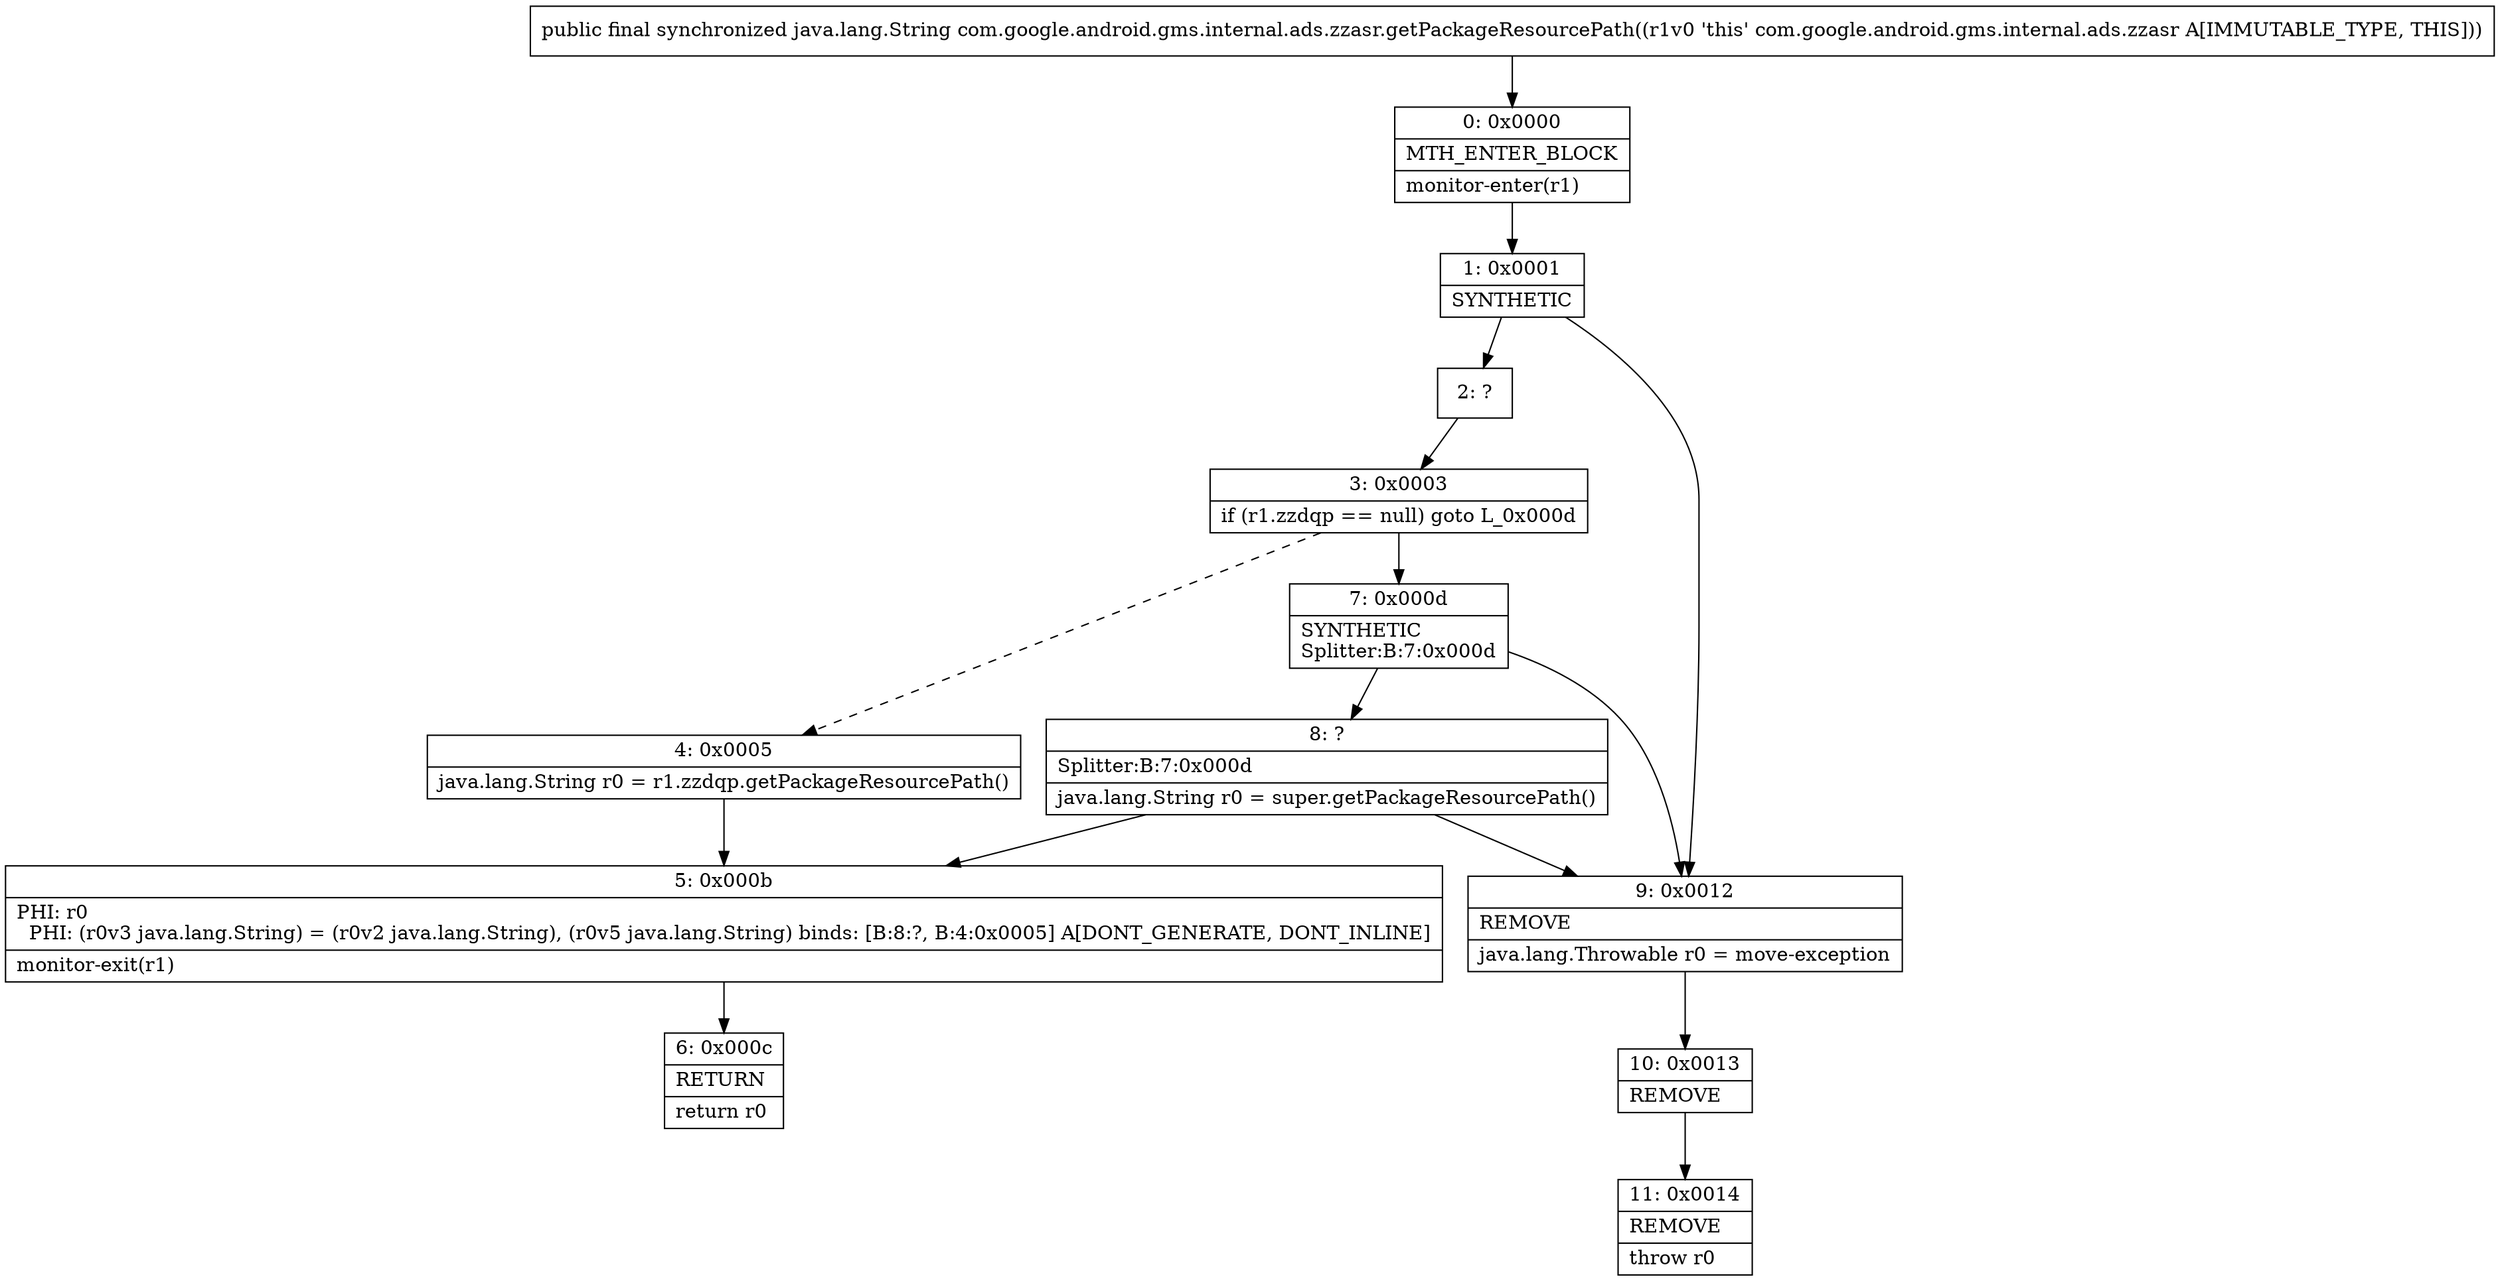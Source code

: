 digraph "CFG forcom.google.android.gms.internal.ads.zzasr.getPackageResourcePath()Ljava\/lang\/String;" {
Node_0 [shape=record,label="{0\:\ 0x0000|MTH_ENTER_BLOCK\l|monitor\-enter(r1)\l}"];
Node_1 [shape=record,label="{1\:\ 0x0001|SYNTHETIC\l}"];
Node_2 [shape=record,label="{2\:\ ?}"];
Node_3 [shape=record,label="{3\:\ 0x0003|if (r1.zzdqp == null) goto L_0x000d\l}"];
Node_4 [shape=record,label="{4\:\ 0x0005|java.lang.String r0 = r1.zzdqp.getPackageResourcePath()\l}"];
Node_5 [shape=record,label="{5\:\ 0x000b|PHI: r0 \l  PHI: (r0v3 java.lang.String) = (r0v2 java.lang.String), (r0v5 java.lang.String) binds: [B:8:?, B:4:0x0005] A[DONT_GENERATE, DONT_INLINE]\l|monitor\-exit(r1)\l}"];
Node_6 [shape=record,label="{6\:\ 0x000c|RETURN\l|return r0\l}"];
Node_7 [shape=record,label="{7\:\ 0x000d|SYNTHETIC\lSplitter:B:7:0x000d\l}"];
Node_8 [shape=record,label="{8\:\ ?|Splitter:B:7:0x000d\l|java.lang.String r0 = super.getPackageResourcePath()\l}"];
Node_9 [shape=record,label="{9\:\ 0x0012|REMOVE\l|java.lang.Throwable r0 = move\-exception\l}"];
Node_10 [shape=record,label="{10\:\ 0x0013|REMOVE\l}"];
Node_11 [shape=record,label="{11\:\ 0x0014|REMOVE\l|throw r0\l}"];
MethodNode[shape=record,label="{public final synchronized java.lang.String com.google.android.gms.internal.ads.zzasr.getPackageResourcePath((r1v0 'this' com.google.android.gms.internal.ads.zzasr A[IMMUTABLE_TYPE, THIS])) }"];
MethodNode -> Node_0;
Node_0 -> Node_1;
Node_1 -> Node_2;
Node_1 -> Node_9;
Node_2 -> Node_3;
Node_3 -> Node_4[style=dashed];
Node_3 -> Node_7;
Node_4 -> Node_5;
Node_5 -> Node_6;
Node_7 -> Node_8;
Node_7 -> Node_9;
Node_8 -> Node_9;
Node_8 -> Node_5;
Node_9 -> Node_10;
Node_10 -> Node_11;
}

